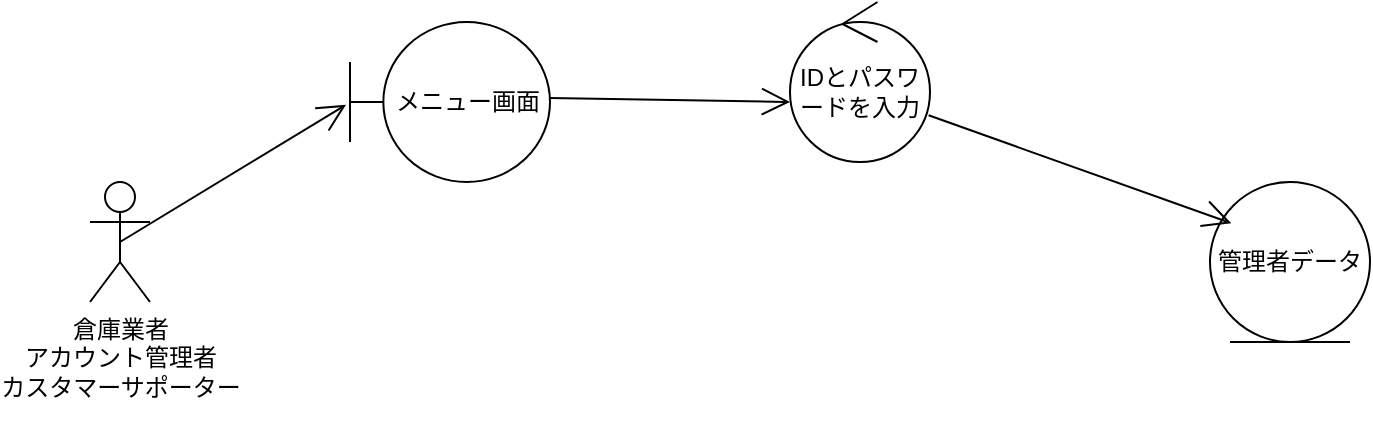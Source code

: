 <mxfile>
    <diagram id="d8Zx8CDdpLXELswRzXxG" name="ページ1">
        <mxGraphModel dx="477" dy="419" grid="1" gridSize="10" guides="1" tooltips="1" connect="1" arrows="1" fold="1" page="1" pageScale="1" pageWidth="827" pageHeight="1169" math="0" shadow="0">
            <root>
                <mxCell id="0"/>
                <mxCell id="1" parent="0"/>
                <mxCell id="2" value="倉庫業者&lt;div&gt;&lt;font color=&quot;#000000&quot;&gt;アカウント管理者&lt;/font&gt;&lt;/div&gt;&lt;div&gt;&lt;font color=&quot;#000000&quot;&gt;カスタマーサポーター&lt;/font&gt;&lt;/div&gt;&lt;div&gt;&lt;font color=&quot;#000000&quot;&gt;&lt;br&gt;&lt;/font&gt;&lt;/div&gt;" style="shape=umlActor;verticalLabelPosition=bottom;verticalAlign=top;html=1;" parent="1" vertex="1">
                    <mxGeometry x="80" y="290" width="30" height="60" as="geometry"/>
                </mxCell>
                <mxCell id="3" value="メニュー画面" style="shape=umlBoundary;whiteSpace=wrap;html=1;" parent="1" vertex="1">
                    <mxGeometry x="210" y="210" width="100" height="80" as="geometry"/>
                </mxCell>
                <mxCell id="4" value="IDとパスワードを入力" style="ellipse;shape=umlControl;whiteSpace=wrap;html=1;" parent="1" vertex="1">
                    <mxGeometry x="430" y="200" width="70" height="80" as="geometry"/>
                </mxCell>
                <mxCell id="5" value="管理者データ" style="ellipse;shape=umlEntity;whiteSpace=wrap;html=1;" parent="1" vertex="1">
                    <mxGeometry x="640" y="290" width="80" height="80" as="geometry"/>
                </mxCell>
                <mxCell id="6" value="" style="endArrow=open;endFill=1;endSize=12;html=1;exitX=0.5;exitY=0.5;exitDx=0;exitDy=0;exitPerimeter=0;entryX=-0.02;entryY=0.517;entryDx=0;entryDy=0;entryPerimeter=0;" parent="1" source="2" target="3" edge="1">
                    <mxGeometry width="160" relative="1" as="geometry">
                        <mxPoint x="-20" y="230" as="sourcePoint"/>
                        <mxPoint x="140" y="230" as="targetPoint"/>
                    </mxGeometry>
                </mxCell>
                <mxCell id="7" value="" style="endArrow=open;endFill=1;endSize=12;html=1;exitX=1;exitY=0.475;exitDx=0;exitDy=0;exitPerimeter=0;entryX=0;entryY=0.625;entryDx=0;entryDy=0;entryPerimeter=0;" parent="1" source="3" target="4" edge="1">
                    <mxGeometry width="160" relative="1" as="geometry">
                        <mxPoint x="270" y="230" as="sourcePoint"/>
                        <mxPoint x="430" y="230" as="targetPoint"/>
                    </mxGeometry>
                </mxCell>
                <mxCell id="8" value="" style="endArrow=open;endFill=1;endSize=12;html=1;exitX=0.99;exitY=0.708;exitDx=0;exitDy=0;exitPerimeter=0;entryX=0.133;entryY=0.258;entryDx=0;entryDy=0;entryPerimeter=0;" parent="1" source="4" target="5" edge="1">
                    <mxGeometry width="160" relative="1" as="geometry">
                        <mxPoint x="540" y="230" as="sourcePoint"/>
                        <mxPoint x="700" y="230" as="targetPoint"/>
                        <Array as="points"/>
                    </mxGeometry>
                </mxCell>
            </root>
        </mxGraphModel>
    </diagram>
</mxfile>